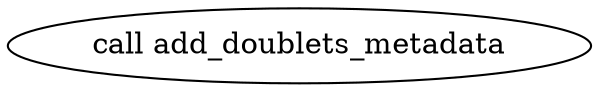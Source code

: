 digraph Add_doublet_info {
  #rankdir=LR;
  compound=true;

  # Links
  

  # Nodes
  CALL_add_doublets_metadata [label="call add_doublets_metadata"]
}
